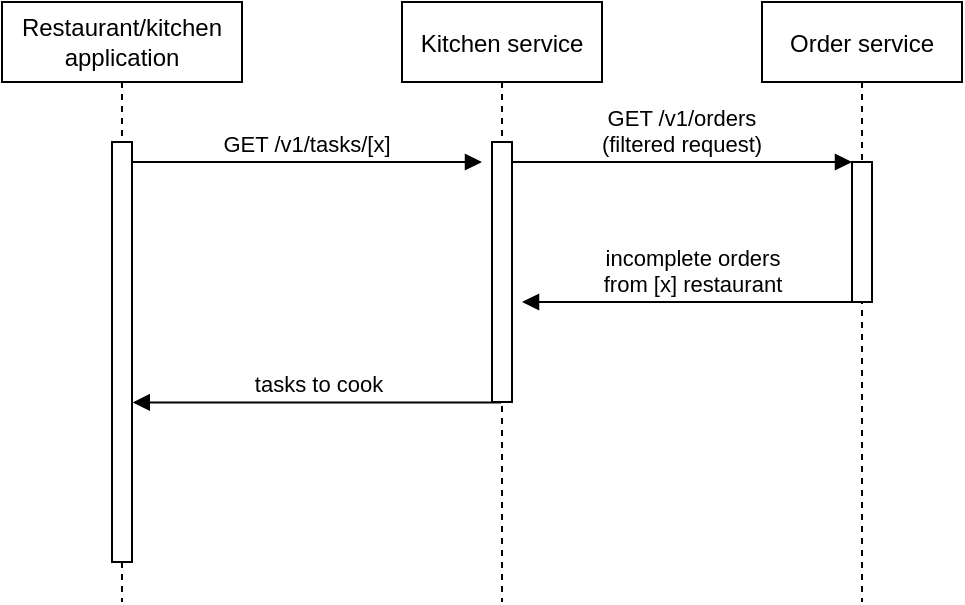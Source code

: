 <mxfile version="18.2.1" type="device"><diagram id="kgpKYQtTHZ0yAKxKKP6v" name="Page-1"><mxGraphModel dx="1496" dy="562" grid="1" gridSize="10" guides="1" tooltips="1" connect="1" arrows="1" fold="1" page="1" pageScale="1" pageWidth="850" pageHeight="1100" background="#ffffff" math="0" shadow="0"><root><mxCell id="0"/><mxCell id="1" parent="0"/><mxCell id="3nuBFxr9cyL0pnOWT2aG-1" value="Kitchen service" style="shape=umlLifeline;perimeter=lifelinePerimeter;container=1;collapsible=0;recursiveResize=0;rounded=0;shadow=0;strokeWidth=1;" parent="1" vertex="1"><mxGeometry x="120" y="80" width="100" height="300" as="geometry"/></mxCell><mxCell id="3nuBFxr9cyL0pnOWT2aG-2" value="" style="points=[];perimeter=orthogonalPerimeter;rounded=0;shadow=0;strokeWidth=1;" parent="3nuBFxr9cyL0pnOWT2aG-1" vertex="1"><mxGeometry x="45" y="70" width="10" height="130" as="geometry"/></mxCell><mxCell id="3nuBFxr9cyL0pnOWT2aG-5" value="Order service" style="shape=umlLifeline;perimeter=lifelinePerimeter;container=1;collapsible=0;recursiveResize=0;rounded=0;shadow=0;strokeWidth=1;" parent="1" vertex="1"><mxGeometry x="300" y="80" width="100" height="300" as="geometry"/></mxCell><mxCell id="3nuBFxr9cyL0pnOWT2aG-6" value="" style="points=[];perimeter=orthogonalPerimeter;rounded=0;shadow=0;strokeWidth=1;" parent="3nuBFxr9cyL0pnOWT2aG-5" vertex="1"><mxGeometry x="45" y="80" width="10" height="70" as="geometry"/></mxCell><mxCell id="3nuBFxr9cyL0pnOWT2aG-8" value="GET /v1/orders&#10;(filtered request)" style="verticalAlign=bottom;endArrow=block;entryX=0;entryY=0;shadow=0;strokeWidth=1;" parent="1" source="3nuBFxr9cyL0pnOWT2aG-2" target="3nuBFxr9cyL0pnOWT2aG-6" edge="1"><mxGeometry relative="1" as="geometry"><mxPoint x="275" y="160" as="sourcePoint"/></mxGeometry></mxCell><mxCell id="vjJVAD-IorFwQQt1q8H_-1" value="Restaurant/kitchen application" style="shape=umlLifeline;perimeter=lifelinePerimeter;whiteSpace=wrap;html=1;container=1;collapsible=0;recursiveResize=0;outlineConnect=0;" vertex="1" parent="1"><mxGeometry x="-80" y="80" width="120" height="300" as="geometry"/></mxCell><mxCell id="vjJVAD-IorFwQQt1q8H_-2" value="" style="points=[];perimeter=orthogonalPerimeter;rounded=0;shadow=0;strokeWidth=1;" vertex="1" parent="vjJVAD-IorFwQQt1q8H_-1"><mxGeometry x="55" y="70" width="10" height="210" as="geometry"/></mxCell><mxCell id="vjJVAD-IorFwQQt1q8H_-3" value="GET /v1/tasks/[x]" style="verticalAlign=bottom;endArrow=block;shadow=0;strokeWidth=1;" edge="1" parent="vjJVAD-IorFwQQt1q8H_-1"><mxGeometry relative="1" as="geometry"><mxPoint x="65" y="80.0" as="sourcePoint"/><mxPoint x="240" y="80" as="targetPoint"/></mxGeometry></mxCell><mxCell id="vjJVAD-IorFwQQt1q8H_-4" value="incomplete orders&lt;br&gt;from [x] restaurant" style="html=1;verticalAlign=bottom;endArrow=block;rounded=0;" edge="1" parent="1" source="3nuBFxr9cyL0pnOWT2aG-5"><mxGeometry width="80" relative="1" as="geometry"><mxPoint x="160" y="230" as="sourcePoint"/><mxPoint x="180" y="230" as="targetPoint"/></mxGeometry></mxCell><mxCell id="vjJVAD-IorFwQQt1q8H_-5" value="tasks to cook" style="html=1;verticalAlign=bottom;endArrow=block;rounded=0;entryX=1.038;entryY=0.62;entryDx=0;entryDy=0;entryPerimeter=0;" edge="1" parent="1" source="3nuBFxr9cyL0pnOWT2aG-1" target="vjJVAD-IorFwQQt1q8H_-2"><mxGeometry width="80" relative="1" as="geometry"><mxPoint x="30" y="270" as="sourcePoint"/><mxPoint x="110" y="270" as="targetPoint"/></mxGeometry></mxCell></root></mxGraphModel></diagram></mxfile>